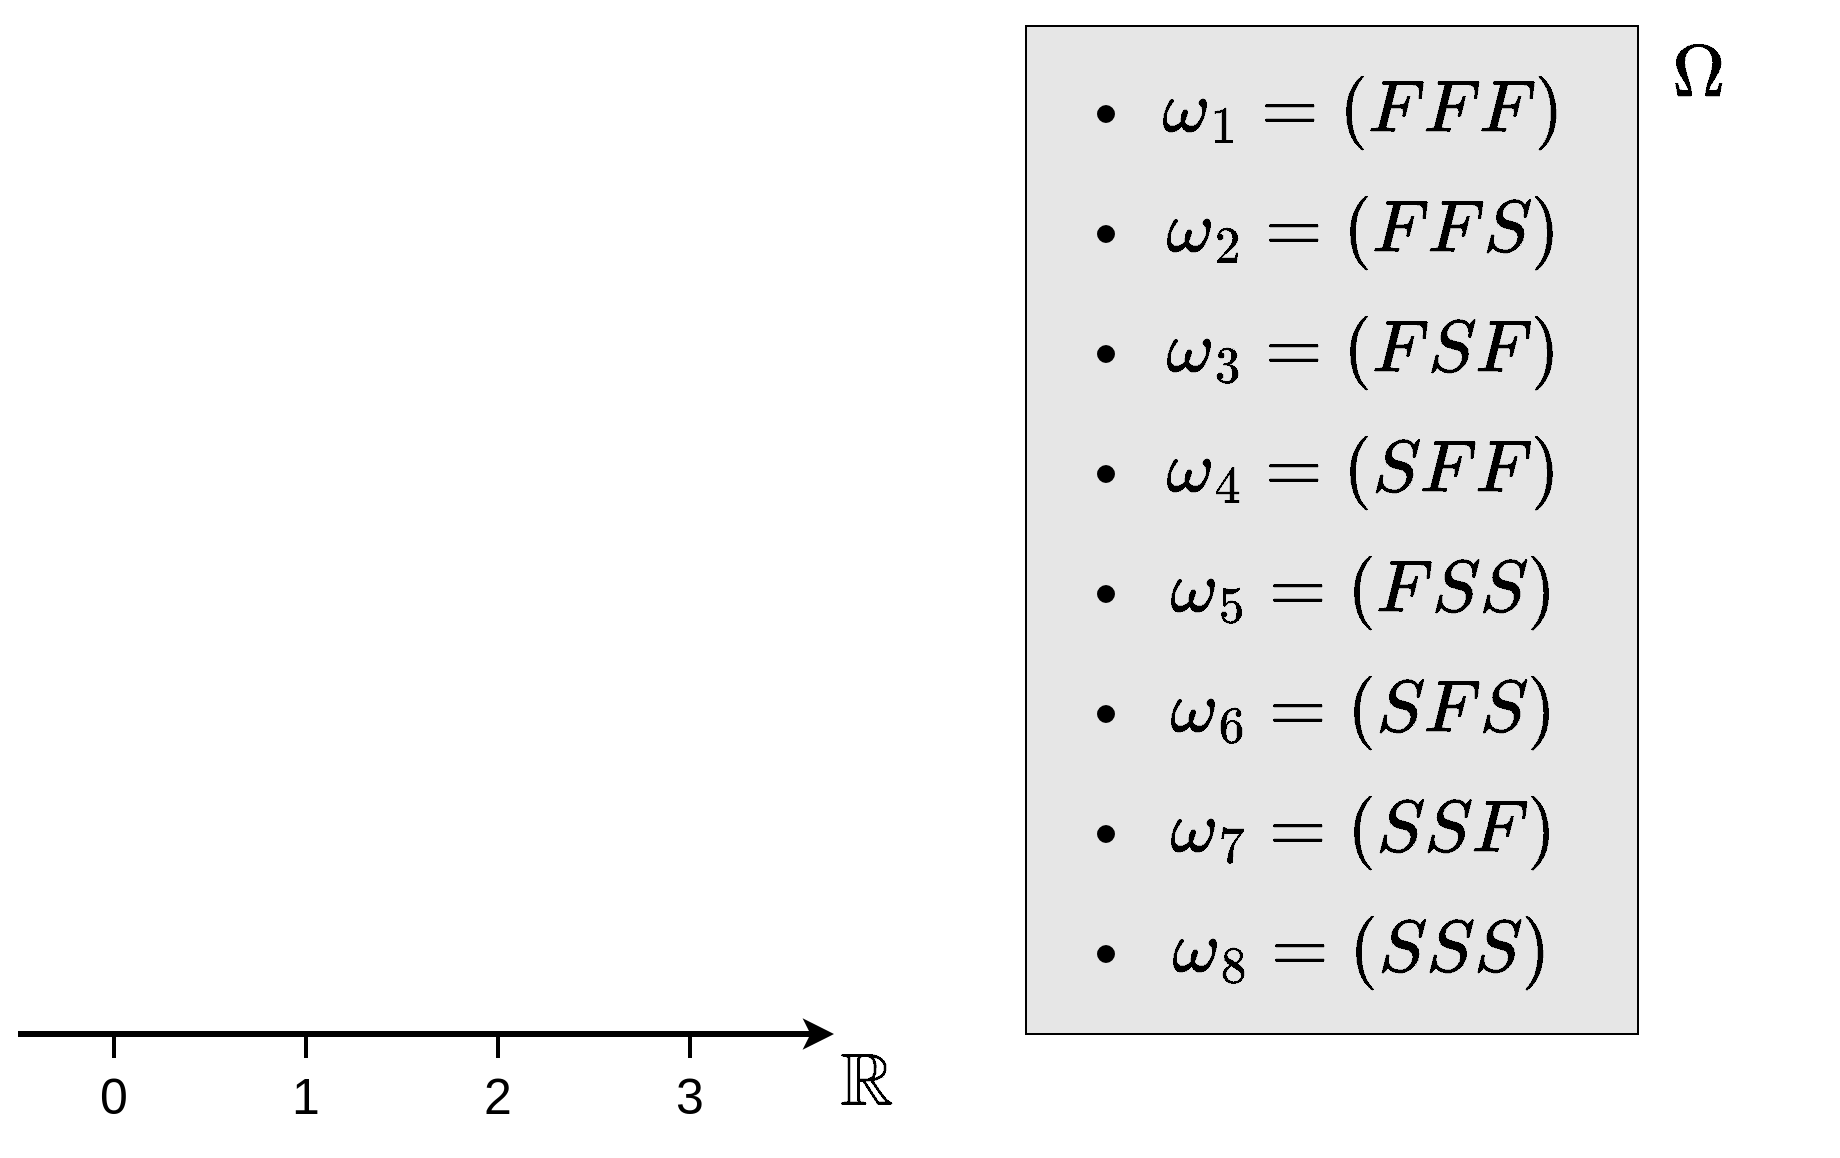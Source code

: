 <mxfile version="24.2.5" type="device">
  <diagram name="Página-1" id="E-DP9fMv0TR5NF7smadX">
    <mxGraphModel dx="1364" dy="843" grid="1" gridSize="6" guides="1" tooltips="1" connect="1" arrows="1" fold="1" page="1" pageScale="1" pageWidth="919" pageHeight="600" math="1" shadow="0">
      <root>
        <mxCell id="0" />
        <mxCell id="1" parent="0" />
        <mxCell id="CFI3S7LzRvd9iii7xQHX-2" value="" style="rounded=0;whiteSpace=wrap;html=1;fillColor=#E6E6E6;" parent="1" vertex="1">
          <mxGeometry x="552" y="24" width="306" height="504" as="geometry" />
        </mxCell>
        <mxCell id="CFI3S7LzRvd9iii7xQHX-3" value="\(\Omega\)" style="text;html=1;align=center;verticalAlign=middle;whiteSpace=wrap;rounded=0;fontSize=31;" parent="1" vertex="1">
          <mxGeometry x="858" y="24" width="60" height="48" as="geometry" />
        </mxCell>
        <mxCell id="CFI3S7LzRvd9iii7xQHX-4" value="\(\omega_1 = (FFF)\)" style="text;html=1;align=center;verticalAlign=middle;whiteSpace=wrap;rounded=0;fontSize=31;" parent="1" vertex="1">
          <mxGeometry x="612" y="42" width="216" height="48" as="geometry" />
        </mxCell>
        <mxCell id="CFI3S7LzRvd9iii7xQHX-5" value="\(\omega_2 = (FFS)\)" style="text;html=1;align=center;verticalAlign=middle;whiteSpace=wrap;rounded=0;fontSize=31;" parent="1" vertex="1">
          <mxGeometry x="612" y="102" width="216" height="48" as="geometry" />
        </mxCell>
        <mxCell id="CFI3S7LzRvd9iii7xQHX-6" value="\(\omega_3 = (FSF)\)" style="text;html=1;align=center;verticalAlign=middle;whiteSpace=wrap;rounded=0;fontSize=31;" parent="1" vertex="1">
          <mxGeometry x="612" y="162" width="216" height="48" as="geometry" />
        </mxCell>
        <mxCell id="CFI3S7LzRvd9iii7xQHX-7" value="\(\omega_4 = (SFF)\)" style="text;html=1;align=center;verticalAlign=middle;whiteSpace=wrap;rounded=0;fontSize=31;" parent="1" vertex="1">
          <mxGeometry x="612" y="222" width="216" height="48" as="geometry" />
        </mxCell>
        <mxCell id="CFI3S7LzRvd9iii7xQHX-8" value="\(\omega_5 = (FSS)\)" style="text;html=1;align=center;verticalAlign=middle;whiteSpace=wrap;rounded=0;fontSize=31;" parent="1" vertex="1">
          <mxGeometry x="612" y="282" width="216" height="48" as="geometry" />
        </mxCell>
        <mxCell id="CFI3S7LzRvd9iii7xQHX-9" value="\(\omega_6 = (SFS)\)" style="text;html=1;align=center;verticalAlign=middle;whiteSpace=wrap;rounded=0;fontSize=31;" parent="1" vertex="1">
          <mxGeometry x="612" y="342" width="216" height="48" as="geometry" />
        </mxCell>
        <mxCell id="CFI3S7LzRvd9iii7xQHX-10" value="\(\omega_7 = (SSF)\)" style="text;html=1;align=center;verticalAlign=middle;whiteSpace=wrap;rounded=0;fontSize=31;" parent="1" vertex="1">
          <mxGeometry x="612" y="402" width="216" height="48" as="geometry" />
        </mxCell>
        <mxCell id="CFI3S7LzRvd9iii7xQHX-11" value="\(\omega_8 = (SSS)\)" style="text;html=1;align=center;verticalAlign=middle;whiteSpace=wrap;rounded=0;fontSize=31;" parent="1" vertex="1">
          <mxGeometry x="612" y="462" width="216" height="48" as="geometry" />
        </mxCell>
        <mxCell id="CFI3S7LzRvd9iii7xQHX-12" value="" style="ellipse;whiteSpace=wrap;html=1;fillColor=#000000;" parent="1" vertex="1">
          <mxGeometry x="588" y="64" width="8" height="8" as="geometry" />
        </mxCell>
        <mxCell id="CFI3S7LzRvd9iii7xQHX-13" value="" style="ellipse;whiteSpace=wrap;html=1;fillColor=#000000;" parent="1" vertex="1">
          <mxGeometry x="588" y="124" width="8" height="8" as="geometry" />
        </mxCell>
        <mxCell id="CFI3S7LzRvd9iii7xQHX-14" value="" style="ellipse;whiteSpace=wrap;html=1;fillColor=#000000;" parent="1" vertex="1">
          <mxGeometry x="588" y="184" width="8" height="8" as="geometry" />
        </mxCell>
        <mxCell id="CFI3S7LzRvd9iii7xQHX-15" value="" style="ellipse;whiteSpace=wrap;html=1;fillColor=#000000;" parent="1" vertex="1">
          <mxGeometry x="588" y="244" width="8" height="8" as="geometry" />
        </mxCell>
        <mxCell id="CFI3S7LzRvd9iii7xQHX-16" value="" style="ellipse;whiteSpace=wrap;html=1;fillColor=#000000;" parent="1" vertex="1">
          <mxGeometry x="588" y="304" width="8" height="8" as="geometry" />
        </mxCell>
        <mxCell id="CFI3S7LzRvd9iii7xQHX-17" value="" style="ellipse;whiteSpace=wrap;html=1;fillColor=#000000;" parent="1" vertex="1">
          <mxGeometry x="588" y="364" width="8" height="8" as="geometry" />
        </mxCell>
        <mxCell id="CFI3S7LzRvd9iii7xQHX-18" value="" style="ellipse;whiteSpace=wrap;html=1;fillColor=#000000;" parent="1" vertex="1">
          <mxGeometry x="588" y="424" width="8" height="8" as="geometry" />
        </mxCell>
        <mxCell id="CFI3S7LzRvd9iii7xQHX-19" value="" style="ellipse;whiteSpace=wrap;html=1;fillColor=#000000;" parent="1" vertex="1">
          <mxGeometry x="588" y="484" width="8" height="8" as="geometry" />
        </mxCell>
        <mxCell id="CFI3S7LzRvd9iii7xQHX-20" value="" style="endArrow=classic;html=1;rounded=0;strokeWidth=3;" parent="1" edge="1">
          <mxGeometry width="50" height="50" relative="1" as="geometry">
            <mxPoint x="48" y="528" as="sourcePoint" />
            <mxPoint x="456" y="528" as="targetPoint" />
          </mxGeometry>
        </mxCell>
        <mxCell id="CFI3S7LzRvd9iii7xQHX-21" value="" style="endArrow=none;html=1;rounded=0;strokeWidth=2;" parent="1" edge="1">
          <mxGeometry width="50" height="50" relative="1" as="geometry">
            <mxPoint x="96" y="540" as="sourcePoint" />
            <mxPoint x="96" y="528" as="targetPoint" />
          </mxGeometry>
        </mxCell>
        <mxCell id="CFI3S7LzRvd9iii7xQHX-22" value="" style="endArrow=none;html=1;rounded=0;strokeWidth=2;" parent="1" edge="1">
          <mxGeometry width="50" height="50" relative="1" as="geometry">
            <mxPoint x="192" y="540" as="sourcePoint" />
            <mxPoint x="192" y="528" as="targetPoint" />
          </mxGeometry>
        </mxCell>
        <mxCell id="CFI3S7LzRvd9iii7xQHX-23" value="" style="endArrow=none;html=1;rounded=0;strokeWidth=2;" parent="1" edge="1">
          <mxGeometry width="50" height="50" relative="1" as="geometry">
            <mxPoint x="288" y="540" as="sourcePoint" />
            <mxPoint x="288" y="528" as="targetPoint" />
          </mxGeometry>
        </mxCell>
        <mxCell id="CFI3S7LzRvd9iii7xQHX-24" value="" style="endArrow=none;html=1;rounded=0;strokeWidth=2;" parent="1" edge="1">
          <mxGeometry width="50" height="50" relative="1" as="geometry">
            <mxPoint x="384" y="540" as="sourcePoint" />
            <mxPoint x="384" y="528" as="targetPoint" />
          </mxGeometry>
        </mxCell>
        <mxCell id="CFI3S7LzRvd9iii7xQHX-25" value="0" style="text;html=1;align=center;verticalAlign=middle;whiteSpace=wrap;rounded=0;fontSize=25;" parent="1" vertex="1">
          <mxGeometry x="66" y="534" width="60" height="48" as="geometry" />
        </mxCell>
        <mxCell id="CFI3S7LzRvd9iii7xQHX-27" value="1" style="text;html=1;align=center;verticalAlign=middle;whiteSpace=wrap;rounded=0;fontSize=25;" parent="1" vertex="1">
          <mxGeometry x="162" y="534" width="60" height="48" as="geometry" />
        </mxCell>
        <mxCell id="CFI3S7LzRvd9iii7xQHX-28" value="2" style="text;html=1;align=center;verticalAlign=middle;whiteSpace=wrap;rounded=0;fontSize=25;" parent="1" vertex="1">
          <mxGeometry x="258" y="534" width="60" height="48" as="geometry" />
        </mxCell>
        <mxCell id="CFI3S7LzRvd9iii7xQHX-29" value="3" style="text;html=1;align=center;verticalAlign=middle;whiteSpace=wrap;rounded=0;fontSize=25;" parent="1" vertex="1">
          <mxGeometry x="354" y="534" width="60" height="48" as="geometry" />
        </mxCell>
        <mxCell id="CFI3S7LzRvd9iii7xQHX-40" value="\(\mathbb{R}\)" style="text;html=1;align=center;verticalAlign=middle;whiteSpace=wrap;rounded=0;fontSize=31;" parent="1" vertex="1">
          <mxGeometry x="442" y="528" width="60" height="48" as="geometry" />
        </mxCell>
      </root>
    </mxGraphModel>
  </diagram>
</mxfile>
